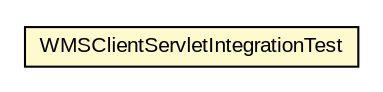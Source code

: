 #!/usr/local/bin/dot
#
# Class diagram 
# Generated by UMLGraph version R5_6-24-gf6e263 (http://www.umlgraph.org/)
#

digraph G {
	edge [fontname="arial",fontsize=10,labelfontname="arial",labelfontsize=10];
	node [fontname="arial",fontsize=10,shape=plaintext];
	nodesep=0.25;
	ranksep=0.5;
	// nl.mineleni.cbsviewer.servlet.wms.WMSClientServletIntegrationTest
	c1476 [label=<<table title="nl.mineleni.cbsviewer.servlet.wms.WMSClientServletIntegrationTest" border="0" cellborder="1" cellspacing="0" cellpadding="2" port="p" bgcolor="lemonChiffon" href="./WMSClientServletIntegrationTest.html">
		<tr><td><table border="0" cellspacing="0" cellpadding="1">
<tr><td align="center" balign="center"> WMSClientServletIntegrationTest </td></tr>
		</table></td></tr>
		</table>>, URL="./WMSClientServletIntegrationTest.html", fontname="arial", fontcolor="black", fontsize=10.0];
}

